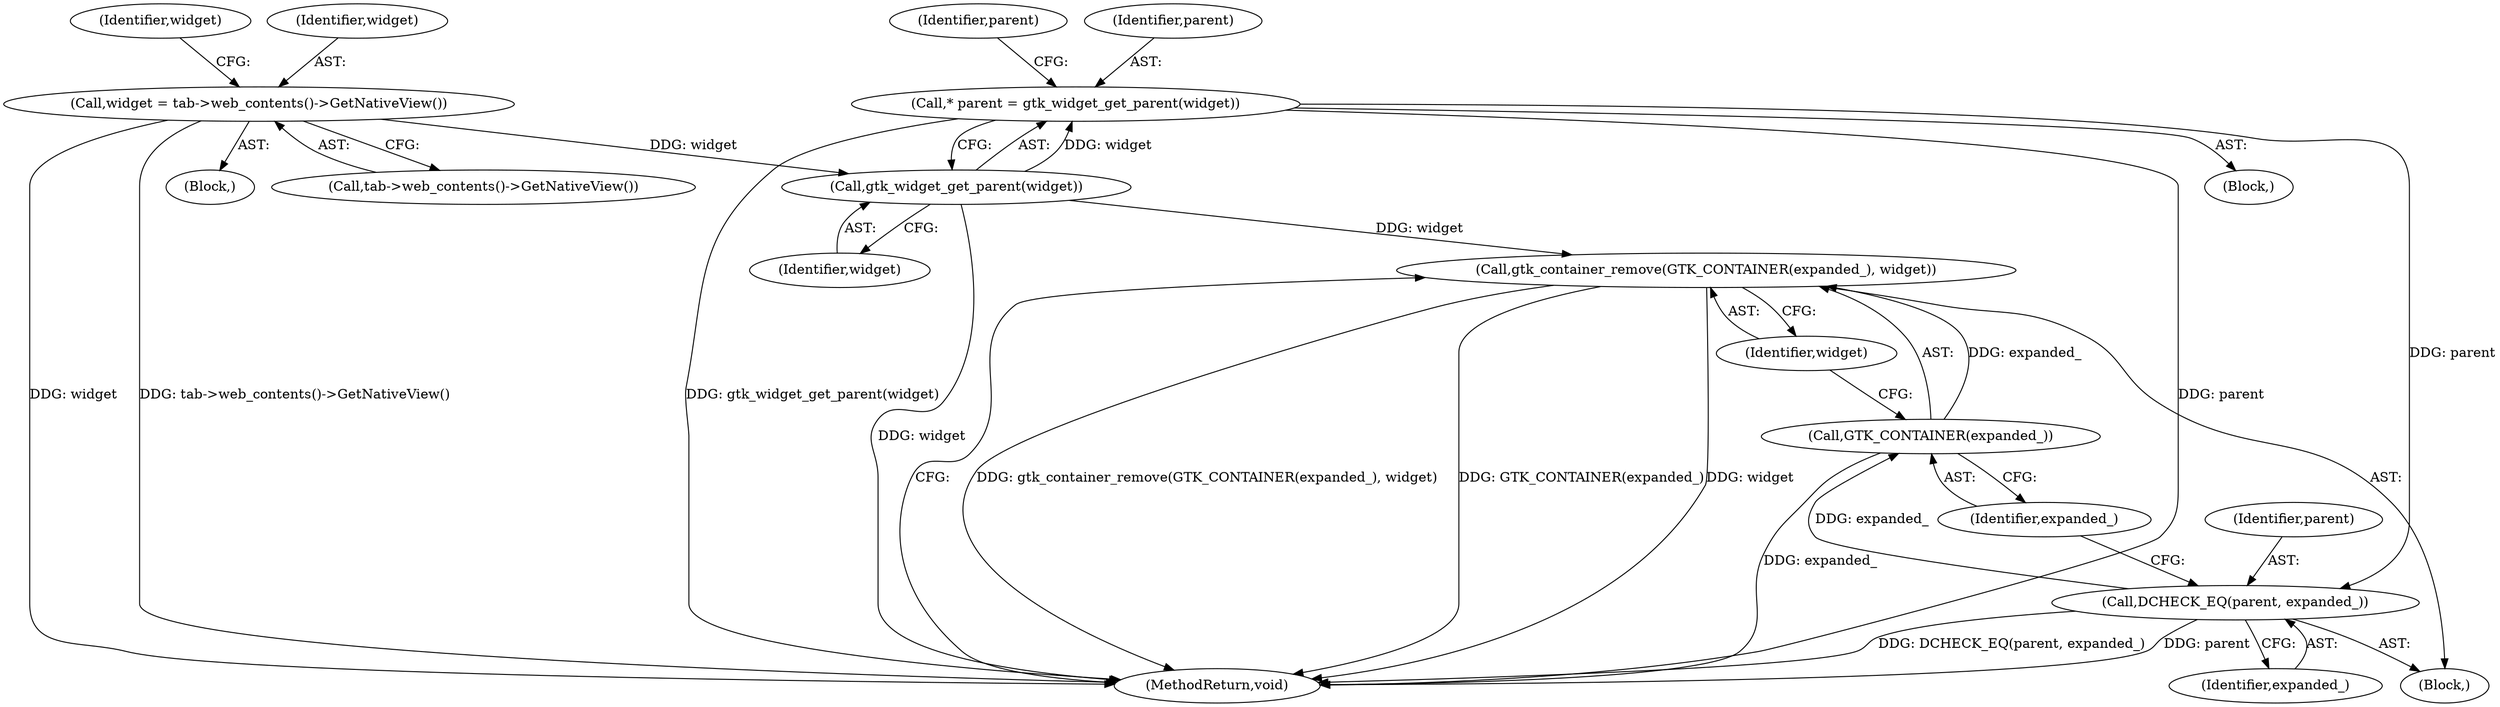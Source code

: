 digraph "1_Chrome_e89cfcb9090e8c98129ae9160c513f504db74599_10@API" {
"1000121" [label="(Call,gtk_container_remove(GTK_CONTAINER(expanded_), widget))"];
"1000122" [label="(Call,GTK_CONTAINER(expanded_))"];
"1000118" [label="(Call,DCHECK_EQ(parent, expanded_))"];
"1000111" [label="(Call,* parent = gtk_widget_get_parent(widget))"];
"1000113" [label="(Call,gtk_widget_get_parent(widget))"];
"1000104" [label="(Call,widget = tab->web_contents()->GetNativeView())"];
"1000122" [label="(Call,GTK_CONTAINER(expanded_))"];
"1000119" [label="(Identifier,parent)"];
"1000108" [label="(Identifier,widget)"];
"1000114" [label="(Identifier,widget)"];
"1000104" [label="(Call,widget = tab->web_contents()->GetNativeView())"];
"1000105" [label="(Identifier,widget)"];
"1000121" [label="(Call,gtk_container_remove(GTK_CONTAINER(expanded_), widget))"];
"1000109" [label="(Block,)"];
"1000120" [label="(Identifier,expanded_)"];
"1000125" [label="(MethodReturn,void)"];
"1000116" [label="(Identifier,parent)"];
"1000102" [label="(Block,)"];
"1000111" [label="(Call,* parent = gtk_widget_get_parent(widget))"];
"1000106" [label="(Call,tab->web_contents()->GetNativeView())"];
"1000118" [label="(Call,DCHECK_EQ(parent, expanded_))"];
"1000113" [label="(Call,gtk_widget_get_parent(widget))"];
"1000123" [label="(Identifier,expanded_)"];
"1000112" [label="(Identifier,parent)"];
"1000124" [label="(Identifier,widget)"];
"1000117" [label="(Block,)"];
"1000121" -> "1000117"  [label="AST: "];
"1000121" -> "1000124"  [label="CFG: "];
"1000122" -> "1000121"  [label="AST: "];
"1000124" -> "1000121"  [label="AST: "];
"1000125" -> "1000121"  [label="CFG: "];
"1000121" -> "1000125"  [label="DDG: gtk_container_remove(GTK_CONTAINER(expanded_), widget)"];
"1000121" -> "1000125"  [label="DDG: GTK_CONTAINER(expanded_)"];
"1000121" -> "1000125"  [label="DDG: widget"];
"1000122" -> "1000121"  [label="DDG: expanded_"];
"1000113" -> "1000121"  [label="DDG: widget"];
"1000122" -> "1000123"  [label="CFG: "];
"1000123" -> "1000122"  [label="AST: "];
"1000124" -> "1000122"  [label="CFG: "];
"1000122" -> "1000125"  [label="DDG: expanded_"];
"1000118" -> "1000122"  [label="DDG: expanded_"];
"1000118" -> "1000117"  [label="AST: "];
"1000118" -> "1000120"  [label="CFG: "];
"1000119" -> "1000118"  [label="AST: "];
"1000120" -> "1000118"  [label="AST: "];
"1000123" -> "1000118"  [label="CFG: "];
"1000118" -> "1000125"  [label="DDG: DCHECK_EQ(parent, expanded_)"];
"1000118" -> "1000125"  [label="DDG: parent"];
"1000111" -> "1000118"  [label="DDG: parent"];
"1000111" -> "1000109"  [label="AST: "];
"1000111" -> "1000113"  [label="CFG: "];
"1000112" -> "1000111"  [label="AST: "];
"1000113" -> "1000111"  [label="AST: "];
"1000116" -> "1000111"  [label="CFG: "];
"1000111" -> "1000125"  [label="DDG: parent"];
"1000111" -> "1000125"  [label="DDG: gtk_widget_get_parent(widget)"];
"1000113" -> "1000111"  [label="DDG: widget"];
"1000113" -> "1000114"  [label="CFG: "];
"1000114" -> "1000113"  [label="AST: "];
"1000113" -> "1000125"  [label="DDG: widget"];
"1000104" -> "1000113"  [label="DDG: widget"];
"1000104" -> "1000102"  [label="AST: "];
"1000104" -> "1000106"  [label="CFG: "];
"1000105" -> "1000104"  [label="AST: "];
"1000106" -> "1000104"  [label="AST: "];
"1000108" -> "1000104"  [label="CFG: "];
"1000104" -> "1000125"  [label="DDG: widget"];
"1000104" -> "1000125"  [label="DDG: tab->web_contents()->GetNativeView()"];
}
